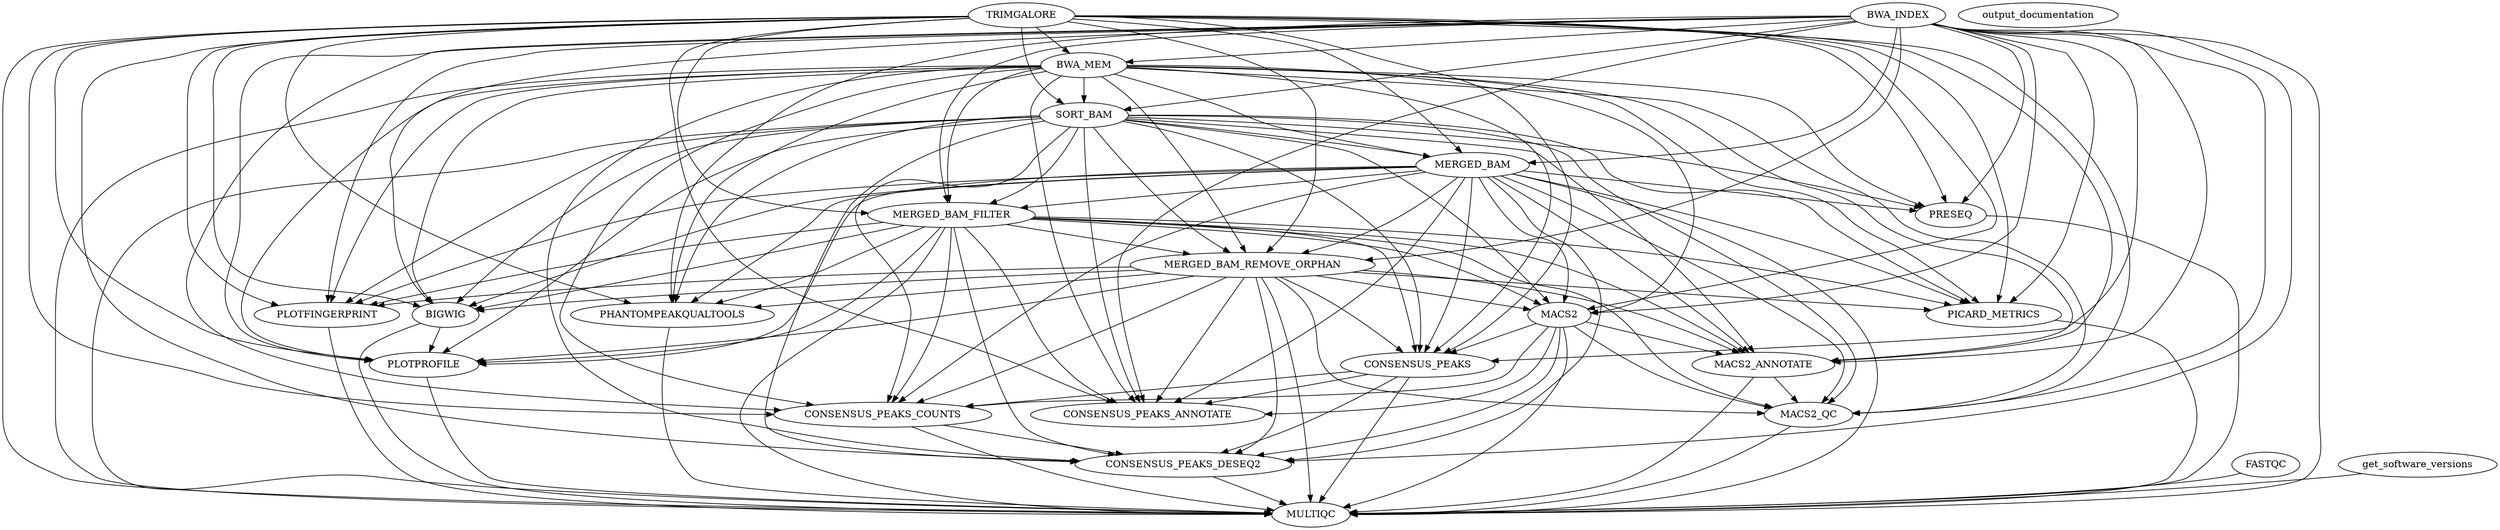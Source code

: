 strict digraph "" {
	TRIMGALORE -> PLOTPROFILE;
	TRIMGALORE -> BWA_MEM;
	TRIMGALORE -> SORT_BAM;
	TRIMGALORE -> MERGED_BAM;
	TRIMGALORE -> MERGED_BAM_FILTER;
	TRIMGALORE -> PRESEQ;
	TRIMGALORE -> MERGED_BAM_REMOVE_ORPHAN;
	TRIMGALORE -> PICARD_METRICS;
	TRIMGALORE -> PHANTOMPEAKQUALTOOLS;
	TRIMGALORE -> BIGWIG;
	TRIMGALORE -> PLOTFINGERPRINT;
	TRIMGALORE -> MACS2;
	TRIMGALORE -> MACS2_ANNOTATE;
	TRIMGALORE -> MACS2_QC;
	TRIMGALORE -> CONSENSUS_PEAKS;
	TRIMGALORE -> CONSENSUS_PEAKS_ANNOTATE;
	TRIMGALORE -> CONSENSUS_PEAKS_COUNTS;
	TRIMGALORE -> CONSENSUS_PEAKS_DESEQ2;
	TRIMGALORE -> MULTIQC;
	FASTQC -> MULTIQC;
	BWA_INDEX -> PLOTPROFILE;
	BWA_INDEX -> BWA_MEM;
	BWA_INDEX -> SORT_BAM;
	BWA_INDEX -> MERGED_BAM;
	BWA_INDEX -> MERGED_BAM_FILTER;
	BWA_INDEX -> PRESEQ;
	BWA_INDEX -> MERGED_BAM_REMOVE_ORPHAN;
	BWA_INDEX -> PICARD_METRICS;
	BWA_INDEX -> PHANTOMPEAKQUALTOOLS;
	BWA_INDEX -> BIGWIG;
	BWA_INDEX -> PLOTFINGERPRINT;
	BWA_INDEX -> MACS2;
	BWA_INDEX -> MACS2_ANNOTATE;
	BWA_INDEX -> MACS2_QC;
	BWA_INDEX -> CONSENSUS_PEAKS;
	BWA_INDEX -> CONSENSUS_PEAKS_ANNOTATE;
	BWA_INDEX -> CONSENSUS_PEAKS_COUNTS;
	BWA_INDEX -> CONSENSUS_PEAKS_DESEQ2;
	BWA_INDEX -> MULTIQC;
	PLOTPROFILE -> MULTIQC;
	BWA_MEM -> PLOTPROFILE;
	BWA_MEM -> SORT_BAM;
	BWA_MEM -> MERGED_BAM;
	BWA_MEM -> MERGED_BAM_FILTER;
	BWA_MEM -> PRESEQ;
	BWA_MEM -> MERGED_BAM_REMOVE_ORPHAN;
	BWA_MEM -> PICARD_METRICS;
	BWA_MEM -> PHANTOMPEAKQUALTOOLS;
	BWA_MEM -> BIGWIG;
	BWA_MEM -> PLOTFINGERPRINT;
	BWA_MEM -> MACS2;
	BWA_MEM -> MACS2_ANNOTATE;
	BWA_MEM -> MACS2_QC;
	BWA_MEM -> CONSENSUS_PEAKS;
	BWA_MEM -> CONSENSUS_PEAKS_ANNOTATE;
	BWA_MEM -> CONSENSUS_PEAKS_COUNTS;
	BWA_MEM -> CONSENSUS_PEAKS_DESEQ2;
	BWA_MEM -> MULTIQC;
	SORT_BAM -> PLOTPROFILE;
	SORT_BAM -> MERGED_BAM;
	SORT_BAM -> MERGED_BAM_FILTER;
	SORT_BAM -> PRESEQ;
	SORT_BAM -> MERGED_BAM_REMOVE_ORPHAN;
	SORT_BAM -> PICARD_METRICS;
	SORT_BAM -> PHANTOMPEAKQUALTOOLS;
	SORT_BAM -> BIGWIG;
	SORT_BAM -> PLOTFINGERPRINT;
	SORT_BAM -> MACS2;
	SORT_BAM -> MACS2_ANNOTATE;
	SORT_BAM -> MACS2_QC;
	SORT_BAM -> CONSENSUS_PEAKS;
	SORT_BAM -> CONSENSUS_PEAKS_ANNOTATE;
	SORT_BAM -> CONSENSUS_PEAKS_COUNTS;
	SORT_BAM -> CONSENSUS_PEAKS_DESEQ2;
	SORT_BAM -> MULTIQC;
	MERGED_BAM -> PLOTPROFILE;
	MERGED_BAM -> MERGED_BAM_FILTER;
	MERGED_BAM -> PRESEQ;
	MERGED_BAM -> MERGED_BAM_REMOVE_ORPHAN;
	MERGED_BAM -> PICARD_METRICS;
	MERGED_BAM -> PHANTOMPEAKQUALTOOLS;
	MERGED_BAM -> BIGWIG;
	MERGED_BAM -> PLOTFINGERPRINT;
	MERGED_BAM -> MACS2;
	MERGED_BAM -> MACS2_ANNOTATE;
	MERGED_BAM -> MACS2_QC;
	MERGED_BAM -> CONSENSUS_PEAKS;
	MERGED_BAM -> CONSENSUS_PEAKS_ANNOTATE;
	MERGED_BAM -> CONSENSUS_PEAKS_COUNTS;
	MERGED_BAM -> CONSENSUS_PEAKS_DESEQ2;
	MERGED_BAM -> MULTIQC;
	MERGED_BAM_FILTER -> PLOTPROFILE;
	MERGED_BAM_FILTER -> MERGED_BAM_REMOVE_ORPHAN;
	MERGED_BAM_FILTER -> PICARD_METRICS;
	MERGED_BAM_FILTER -> PHANTOMPEAKQUALTOOLS;
	MERGED_BAM_FILTER -> BIGWIG;
	MERGED_BAM_FILTER -> PLOTFINGERPRINT;
	MERGED_BAM_FILTER -> MACS2;
	MERGED_BAM_FILTER -> MACS2_ANNOTATE;
	MERGED_BAM_FILTER -> MACS2_QC;
	MERGED_BAM_FILTER -> CONSENSUS_PEAKS;
	MERGED_BAM_FILTER -> CONSENSUS_PEAKS_ANNOTATE;
	MERGED_BAM_FILTER -> CONSENSUS_PEAKS_COUNTS;
	MERGED_BAM_FILTER -> CONSENSUS_PEAKS_DESEQ2;
	MERGED_BAM_FILTER -> MULTIQC;
	PRESEQ -> MULTIQC;
	MERGED_BAM_REMOVE_ORPHAN -> PLOTPROFILE;
	MERGED_BAM_REMOVE_ORPHAN -> PICARD_METRICS;
	MERGED_BAM_REMOVE_ORPHAN -> PHANTOMPEAKQUALTOOLS;
	MERGED_BAM_REMOVE_ORPHAN -> BIGWIG;
	MERGED_BAM_REMOVE_ORPHAN -> PLOTFINGERPRINT;
	MERGED_BAM_REMOVE_ORPHAN -> MACS2;
	MERGED_BAM_REMOVE_ORPHAN -> MACS2_ANNOTATE;
	MERGED_BAM_REMOVE_ORPHAN -> MACS2_QC;
	MERGED_BAM_REMOVE_ORPHAN -> CONSENSUS_PEAKS;
	MERGED_BAM_REMOVE_ORPHAN -> CONSENSUS_PEAKS_ANNOTATE;
	MERGED_BAM_REMOVE_ORPHAN -> CONSENSUS_PEAKS_COUNTS;
	MERGED_BAM_REMOVE_ORPHAN -> CONSENSUS_PEAKS_DESEQ2;
	MERGED_BAM_REMOVE_ORPHAN -> MULTIQC;
	PICARD_METRICS -> MULTIQC;
	PHANTOMPEAKQUALTOOLS -> MULTIQC;
	BIGWIG -> PLOTPROFILE;
	BIGWIG -> MULTIQC;
	PLOTFINGERPRINT -> MULTIQC;
	MACS2 -> MACS2_ANNOTATE;
	MACS2 -> MACS2_QC;
	MACS2 -> CONSENSUS_PEAKS;
	MACS2 -> CONSENSUS_PEAKS_ANNOTATE;
	MACS2 -> CONSENSUS_PEAKS_COUNTS;
	MACS2 -> CONSENSUS_PEAKS_DESEQ2;
	MACS2 -> MULTIQC;
	MACS2_ANNOTATE -> MACS2_QC;
	MACS2_ANNOTATE -> MULTIQC;
	MACS2_QC -> MULTIQC;
	CONSENSUS_PEAKS -> CONSENSUS_PEAKS_ANNOTATE;
	CONSENSUS_PEAKS -> CONSENSUS_PEAKS_COUNTS;
	CONSENSUS_PEAKS -> CONSENSUS_PEAKS_DESEQ2;
	CONSENSUS_PEAKS -> MULTIQC;
	CONSENSUS_PEAKS_COUNTS -> CONSENSUS_PEAKS_DESEQ2;
	CONSENSUS_PEAKS_COUNTS -> MULTIQC;
	CONSENSUS_PEAKS_DESEQ2 -> MULTIQC;
	get_software_versions -> MULTIQC;
	output_documentation;
}
